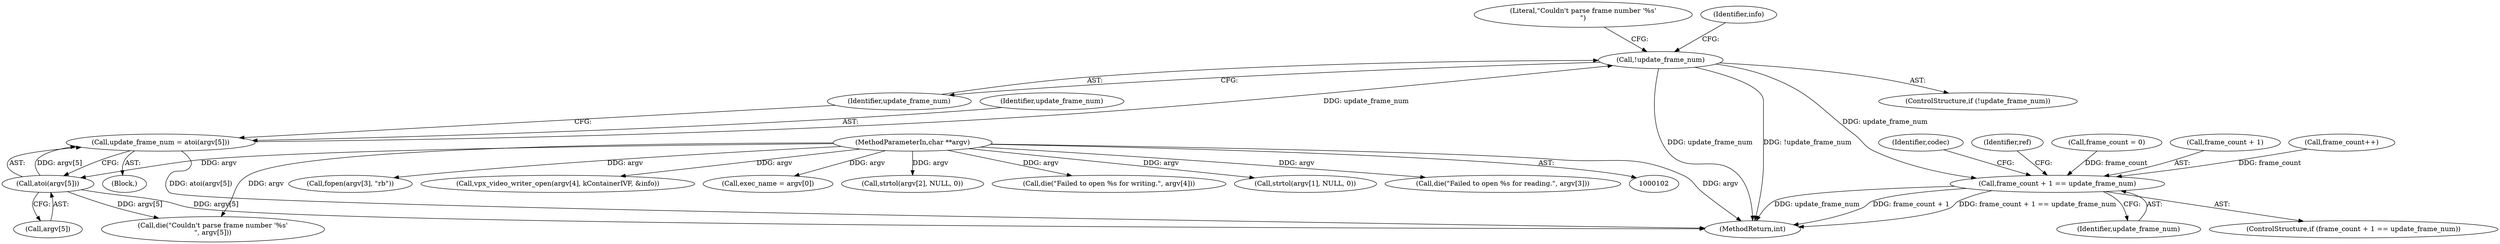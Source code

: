 digraph "0_Android_5a9753fca56f0eeb9f61e342b2fccffc364f9426_23@API" {
"1000172" [label="(Call,!update_frame_num)"];
"1000165" [label="(Call,update_frame_num = atoi(argv[5]))"];
"1000167" [label="(Call,atoi(argv[5]))"];
"1000104" [label="(MethodParameterIn,char **argv)"];
"1000381" [label="(Call,frame_count + 1 == update_frame_num)"];
"1000446" [label="(MethodReturn,int)"];
"1000175" [label="(Literal,\"Couldn't parse frame number '%s'\n\")"];
"1000352" [label="(Call,fopen(argv[3], \"rb\"))"];
"1000333" [label="(Call,vpx_video_writer_open(argv[4], kContainerIVF, &info))"];
"1000411" [label="(Identifier,codec)"];
"1000181" [label="(Identifier,info)"];
"1000385" [label="(Identifier,update_frame_num)"];
"1000171" [label="(ControlStructure,if (!update_frame_num))"];
"1000104" [label="(MethodParameterIn,char **argv)"];
"1000145" [label="(Call,exec_name = argv[0])"];
"1000381" [label="(Call,frame_count + 1 == update_frame_num)"];
"1000173" [label="(Identifier,update_frame_num)"];
"1000390" [label="(Identifier,ref)"];
"1000172" [label="(Call,!update_frame_num)"];
"1000200" [label="(Call,strtol(argv[2], NULL, 0))"];
"1000343" [label="(Call,die(\"Failed to open %s for writing.\", argv[4]))"];
"1000190" [label="(Call,strtol(argv[1], NULL, 0))"];
"1000166" [label="(Identifier,update_frame_num)"];
"1000117" [label="(Call,frame_count = 0)"];
"1000357" [label="(Call,die(\"Failed to open %s for reading.\", argv[3]))"];
"1000174" [label="(Call,die(\"Couldn't parse frame number '%s'\n\", argv[5]))"];
"1000167" [label="(Call,atoi(argv[5]))"];
"1000105" [label="(Block,)"];
"1000382" [label="(Call,frame_count + 1)"];
"1000380" [label="(ControlStructure,if (frame_count + 1 == update_frame_num))"];
"1000168" [label="(Call,argv[5])"];
"1000165" [label="(Call,update_frame_num = atoi(argv[5]))"];
"1000414" [label="(Call,frame_count++)"];
"1000172" -> "1000171"  [label="AST: "];
"1000172" -> "1000173"  [label="CFG: "];
"1000173" -> "1000172"  [label="AST: "];
"1000175" -> "1000172"  [label="CFG: "];
"1000181" -> "1000172"  [label="CFG: "];
"1000172" -> "1000446"  [label="DDG: !update_frame_num"];
"1000172" -> "1000446"  [label="DDG: update_frame_num"];
"1000165" -> "1000172"  [label="DDG: update_frame_num"];
"1000172" -> "1000381"  [label="DDG: update_frame_num"];
"1000165" -> "1000105"  [label="AST: "];
"1000165" -> "1000167"  [label="CFG: "];
"1000166" -> "1000165"  [label="AST: "];
"1000167" -> "1000165"  [label="AST: "];
"1000173" -> "1000165"  [label="CFG: "];
"1000165" -> "1000446"  [label="DDG: atoi(argv[5])"];
"1000167" -> "1000165"  [label="DDG: argv[5]"];
"1000167" -> "1000168"  [label="CFG: "];
"1000168" -> "1000167"  [label="AST: "];
"1000167" -> "1000446"  [label="DDG: argv[5]"];
"1000104" -> "1000167"  [label="DDG: argv"];
"1000167" -> "1000174"  [label="DDG: argv[5]"];
"1000104" -> "1000102"  [label="AST: "];
"1000104" -> "1000446"  [label="DDG: argv"];
"1000104" -> "1000145"  [label="DDG: argv"];
"1000104" -> "1000174"  [label="DDG: argv"];
"1000104" -> "1000190"  [label="DDG: argv"];
"1000104" -> "1000200"  [label="DDG: argv"];
"1000104" -> "1000333"  [label="DDG: argv"];
"1000104" -> "1000343"  [label="DDG: argv"];
"1000104" -> "1000352"  [label="DDG: argv"];
"1000104" -> "1000357"  [label="DDG: argv"];
"1000381" -> "1000380"  [label="AST: "];
"1000381" -> "1000385"  [label="CFG: "];
"1000382" -> "1000381"  [label="AST: "];
"1000385" -> "1000381"  [label="AST: "];
"1000390" -> "1000381"  [label="CFG: "];
"1000411" -> "1000381"  [label="CFG: "];
"1000381" -> "1000446"  [label="DDG: frame_count + 1"];
"1000381" -> "1000446"  [label="DDG: frame_count + 1 == update_frame_num"];
"1000381" -> "1000446"  [label="DDG: update_frame_num"];
"1000117" -> "1000381"  [label="DDG: frame_count"];
"1000414" -> "1000381"  [label="DDG: frame_count"];
}
